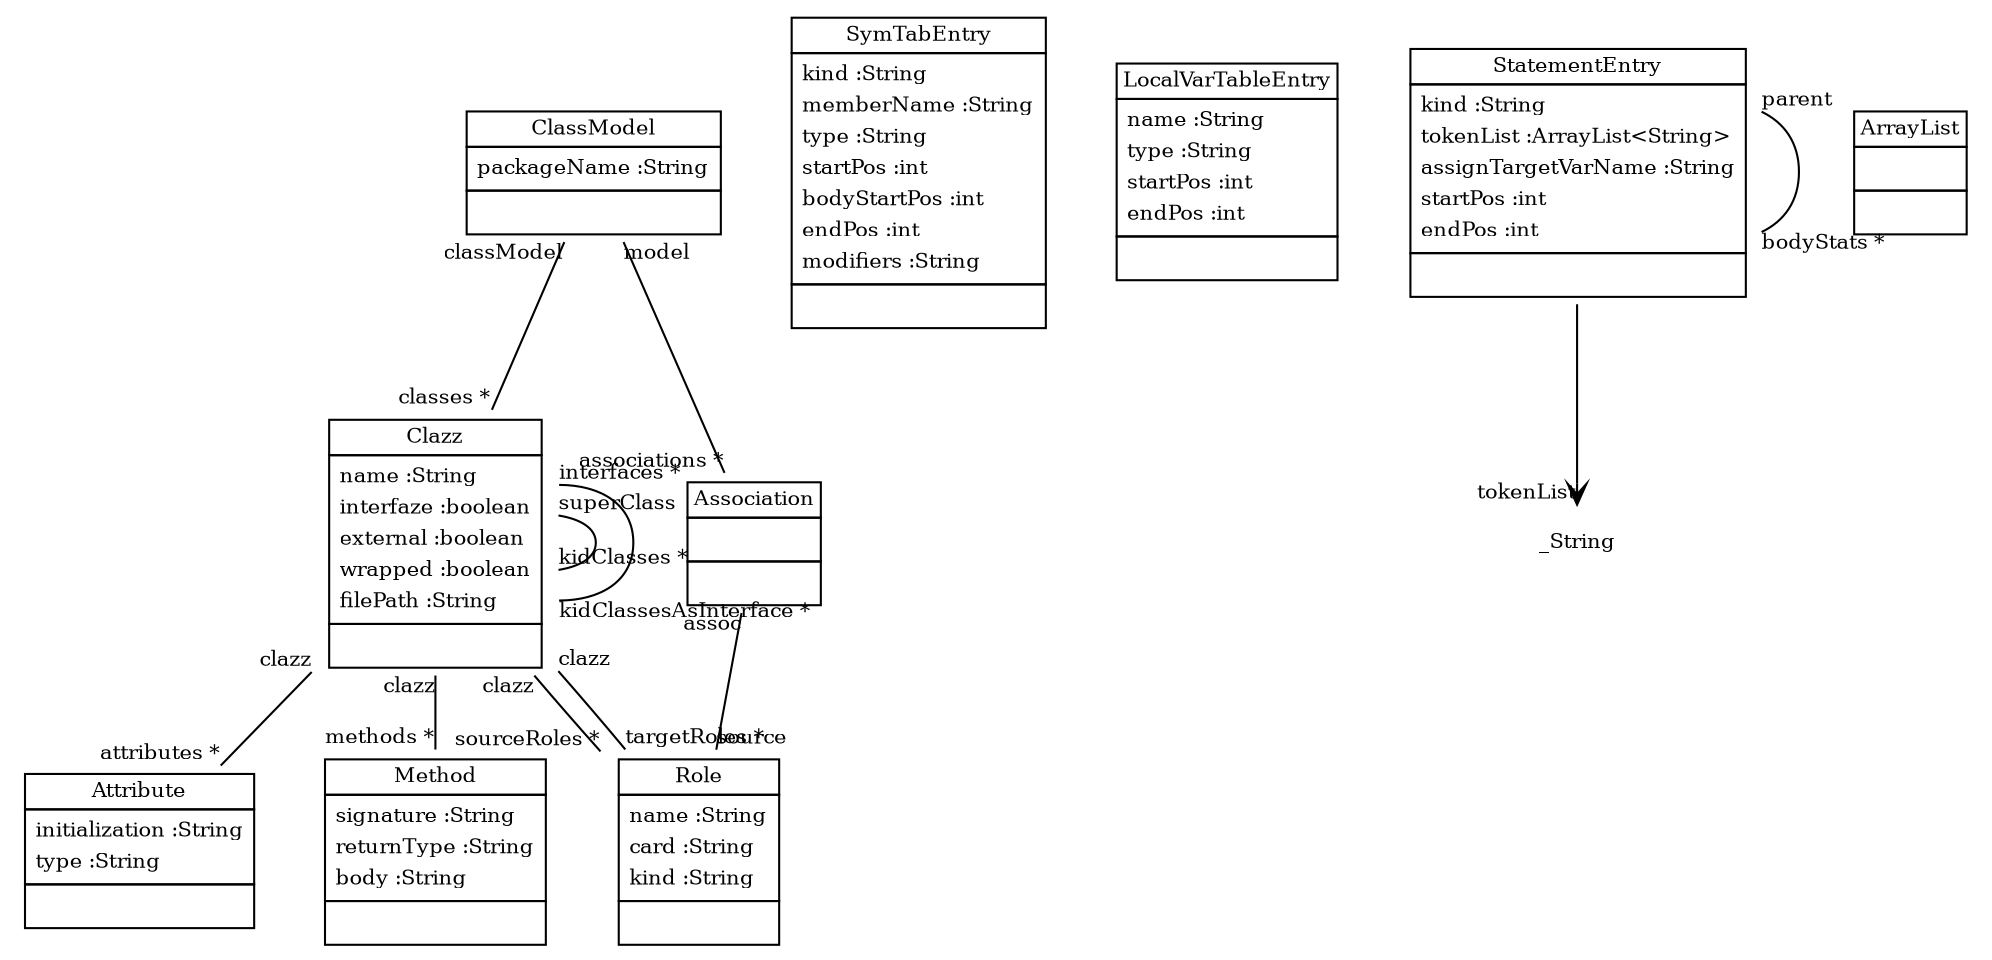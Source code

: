 
 digraph ClassDiagram {
    node [shape = none, fontsize = 10]; 
    edge [fontsize = 10];
    
    
    _ClassModel [label=<<table border='0' cellborder='1' cellspacing='0'> <tr> <td HREF="../src/org/sdmlib/models/classes/ClassModel.java">ClassModel</td> </tr> <tr><td><table border='0' cellborder='0' cellspacing='0'> <tr><td align='left'>packageName :String</td></tr>  </table></td></tr> <tr><td><table border='0' cellborder='0' cellspacing='0'> <tr><td> </td></tr> </table></td></tr> </table>>];
    _Clazz [label=<<table border='0' cellborder='1' cellspacing='0'> <tr> <td HREF="../src/org/sdmlib/models/classes/Clazz.java">Clazz</td> </tr> <tr><td><table border='0' cellborder='0' cellspacing='0'> <tr><td align='left'>name :String</td></tr> <tr><td align='left'>interfaze :boolean</td></tr> <tr><td align='left'>external :boolean</td></tr> <tr><td align='left'>wrapped :boolean</td></tr> <tr><td align='left'>filePath :String</td></tr>  </table></td></tr> <tr><td><table border='0' cellborder='0' cellspacing='0'> <tr><td> </td></tr> </table></td></tr> </table>>];
    _Attribute [label=<<table border='0' cellborder='1' cellspacing='0'> <tr> <td HREF="../src/org/sdmlib/models/classes/Attribute.java">Attribute</td> </tr> <tr><td><table border='0' cellborder='0' cellspacing='0'> <tr><td align='left'>initialization :String</td></tr> <tr><td align='left'>type :String</td></tr>  </table></td></tr> <tr><td><table border='0' cellborder='0' cellspacing='0'> <tr><td> </td></tr> </table></td></tr> </table>>];
    _Method [label=<<table border='0' cellborder='1' cellspacing='0'> <tr> <td HREF="../src/org/sdmlib/models/classes/Method.java">Method</td> </tr> <tr><td><table border='0' cellborder='0' cellspacing='0'> <tr><td align='left'>signature :String</td></tr> <tr><td align='left'>returnType :String</td></tr> <tr><td align='left'>body :String</td></tr>  </table></td></tr> <tr><td><table border='0' cellborder='0' cellspacing='0'> <tr><td> </td></tr> </table></td></tr> </table>>];
    _Association [label=<<table border='0' cellborder='1' cellspacing='0'> <tr> <td HREF="../src/org/sdmlib/models/classes/Association.java">Association</td> </tr> <tr><td><table border='0' cellborder='0' cellspacing='0'> <tr><td> </td></tr> </table></td></tr> <tr><td><table border='0' cellborder='0' cellspacing='0'> <tr><td> </td></tr> </table></td></tr> </table>>];
    _Role [label=<<table border='0' cellborder='1' cellspacing='0'> <tr> <td HREF="../src/org/sdmlib/models/classes/Role.java">Role</td> </tr> <tr><td><table border='0' cellborder='0' cellspacing='0'> <tr><td align='left'>name :String</td></tr> <tr><td align='left'>card :String</td></tr> <tr><td align='left'>kind :String</td></tr>  </table></td></tr> <tr><td><table border='0' cellborder='0' cellspacing='0'> <tr><td> </td></tr> </table></td></tr> </table>>];
    _SymTabEntry [label=<<table border='0' cellborder='1' cellspacing='0'> <tr> <td HREF="../src/org/sdmlib/codegen/SymTabEntry.java">SymTabEntry</td> </tr> <tr><td><table border='0' cellborder='0' cellspacing='0'> <tr><td align='left'>kind :String</td></tr> <tr><td align='left'>memberName :String</td></tr> <tr><td align='left'>type :String</td></tr> <tr><td align='left'>startPos :int</td></tr> <tr><td align='left'>bodyStartPos :int</td></tr> <tr><td align='left'>endPos :int</td></tr> <tr><td align='left'>modifiers :String</td></tr>  </table></td></tr> <tr><td><table border='0' cellborder='0' cellspacing='0'> <tr><td> </td></tr> </table></td></tr> </table>>];
    _LocalVarTableEntry [label=<<table border='0' cellborder='1' cellspacing='0'> <tr> <td HREF="../src/org/sdmlib/codegen/LocalVarTableEntry.java">LocalVarTableEntry</td> </tr> <tr><td><table border='0' cellborder='0' cellspacing='0'> <tr><td align='left'>name :String</td></tr> <tr><td align='left'>type :String</td></tr> <tr><td align='left'>startPos :int</td></tr> <tr><td align='left'>endPos :int</td></tr>  </table></td></tr> <tr><td><table border='0' cellborder='0' cellspacing='0'> <tr><td> </td></tr> </table></td></tr> </table>>];
    _StatementEntry [label=<<table border='0' cellborder='1' cellspacing='0'> <tr> <td HREF="../src/org/sdmlib/codegen/StatementEntry.java">StatementEntry</td> </tr> <tr><td><table border='0' cellborder='0' cellspacing='0'> <tr><td align='left'>kind :String</td></tr> <tr><td align='left'>tokenList :ArrayList&#60;String&#62;</td></tr> <tr><td align='left'>assignTargetVarName :String</td></tr> <tr><td align='left'>startPos :int</td></tr> <tr><td align='left'>endPos :int</td></tr>  </table></td></tr> <tr><td><table border='0' cellborder='0' cellspacing='0'> <tr><td> </td></tr> </table></td></tr> </table>>];
    _ArrayList [label=<<table border='0' cellborder='1' cellspacing='0'> <tr> <td HREF="../src/org/sdmlib/models/classes/ArrayList.java">ArrayList</td> </tr> <tr><td><table border='0' cellborder='0' cellspacing='0'> <tr><td> </td></tr> </table></td></tr> <tr><td><table border='0' cellborder='0' cellspacing='0'> <tr><td> </td></tr> </table></td></tr> </table>>];
    
    
    
    _ClassModel -> _Clazz [headlabel = "classes *" taillabel = "classModel" arrowhead = "none" ];
    _Clazz -> _Clazz [headlabel = "kidClasses *" taillabel = "superClass" arrowhead = "none" ];
    _Clazz -> _Clazz [headlabel = "kidClassesAsInterface *" taillabel = "interfaces *" arrowhead = "none" ];
    _Clazz -> _Attribute [headlabel = "attributes *" taillabel = "clazz" arrowhead = "none" ];
    _Clazz -> _Method [headlabel = "methods *" taillabel = "clazz" arrowhead = "none" ];
    _ClassModel -> _Association [headlabel = "associations *" taillabel = "model" arrowhead = "none" ];
    _Clazz -> _Role [headlabel = "sourceRoles *" taillabel = "clazz" arrowhead = "none" ];
    _Clazz -> _Role [headlabel = "targetRoles *" taillabel = "clazz" arrowhead = "none" ];
    _Association -> _Role [headlabel = "source" taillabel = "assoc" arrowhead = "none" ];
    _StatementEntry -> _StatementEntry [headlabel = "bodyStats *" taillabel = "parent" arrowhead = "none" ];
    _StatementEntry -> _String [headlabel = "tokenList" taillabel = "" arrowhead = "vee" ];
}
